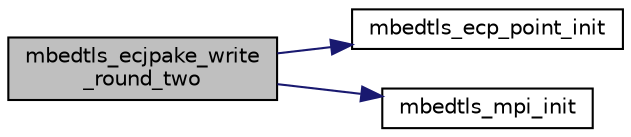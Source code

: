 digraph "mbedtls_ecjpake_write_round_two"
{
 // LATEX_PDF_SIZE
  edge [fontname="Helvetica",fontsize="10",labelfontname="Helvetica",labelfontsize="10"];
  node [fontname="Helvetica",fontsize="10",shape=record];
  rankdir="LR";
  Node1 [label="mbedtls_ecjpake_write\l_round_two",height=0.2,width=0.4,color="black", fillcolor="grey75", style="filled", fontcolor="black",tooltip="Generate and write the second round message (TLS: contents of the Client/ServerKeyExchange)."];
  Node1 -> Node2 [color="midnightblue",fontsize="10",style="solid",fontname="Helvetica"];
  Node2 [label="mbedtls_ecp_point_init",height=0.2,width=0.4,color="black", fillcolor="white", style="filled",URL="$d4/d4d/ecp_8c.html#ae069f80bc2f9cf2215c34430a9ccd924",tooltip="This function initializes a point as zero."];
  Node1 -> Node3 [color="midnightblue",fontsize="10",style="solid",fontname="Helvetica"];
  Node3 [label="mbedtls_mpi_init",height=0.2,width=0.4,color="black", fillcolor="white", style="filled",URL="$d1/dcc/bignum_8c.html#a99c7cca612b47dc4f3b96905c4f9d69e",tooltip="Initialize an MPI context."];
}
